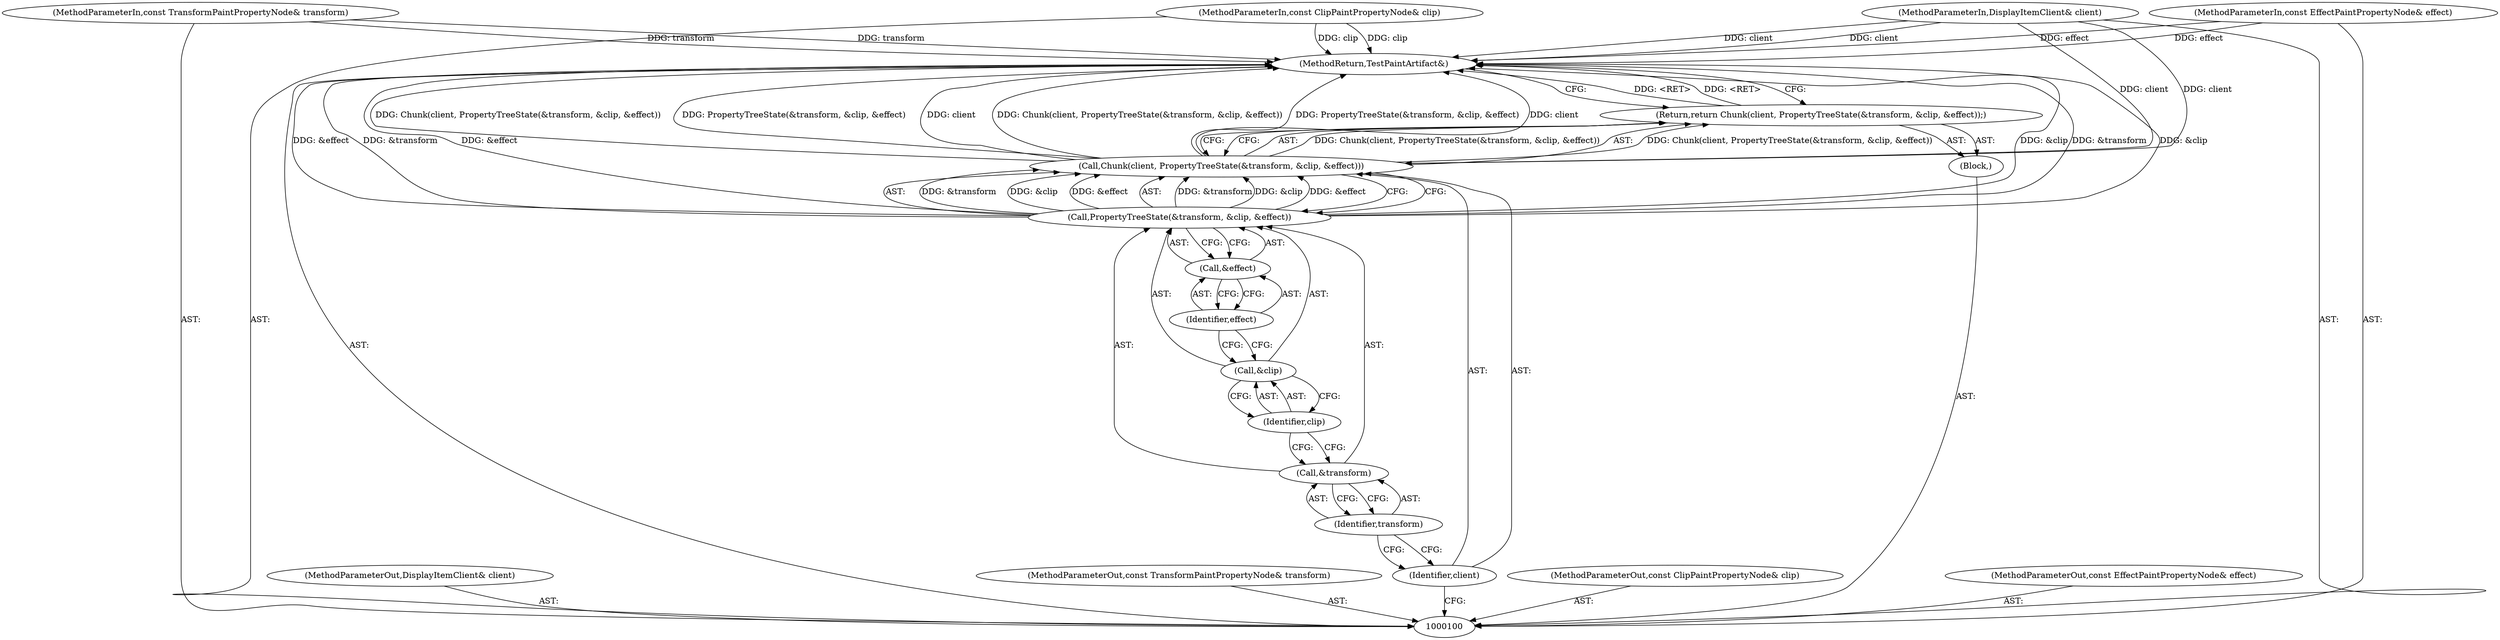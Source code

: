 digraph "0_Chrome_f911e11e7f6b5c0d6f5ee694a9871de6619889f7_56" {
"1000116" [label="(MethodReturn,TestPaintArtifact&)"];
"1000101" [label="(MethodParameterIn,DisplayItemClient& client)"];
"1000139" [label="(MethodParameterOut,DisplayItemClient& client)"];
"1000102" [label="(MethodParameterIn,const TransformPaintPropertyNode& transform)"];
"1000140" [label="(MethodParameterOut,const TransformPaintPropertyNode& transform)"];
"1000103" [label="(MethodParameterIn,const ClipPaintPropertyNode& clip)"];
"1000141" [label="(MethodParameterOut,const ClipPaintPropertyNode& clip)"];
"1000104" [label="(MethodParameterIn,const EffectPaintPropertyNode& effect)"];
"1000142" [label="(MethodParameterOut,const EffectPaintPropertyNode& effect)"];
"1000105" [label="(Block,)"];
"1000108" [label="(Identifier,client)"];
"1000106" [label="(Return,return Chunk(client, PropertyTreeState(&transform, &clip, &effect));)"];
"1000109" [label="(Call,PropertyTreeState(&transform, &clip, &effect))"];
"1000110" [label="(Call,&transform)"];
"1000111" [label="(Identifier,transform)"];
"1000112" [label="(Call,&clip)"];
"1000113" [label="(Identifier,clip)"];
"1000114" [label="(Call,&effect)"];
"1000115" [label="(Identifier,effect)"];
"1000107" [label="(Call,Chunk(client, PropertyTreeState(&transform, &clip, &effect)))"];
"1000116" -> "1000100"  [label="AST: "];
"1000116" -> "1000106"  [label="CFG: "];
"1000107" -> "1000116"  [label="DDG: client"];
"1000107" -> "1000116"  [label="DDG: Chunk(client, PropertyTreeState(&transform, &clip, &effect))"];
"1000107" -> "1000116"  [label="DDG: PropertyTreeState(&transform, &clip, &effect)"];
"1000104" -> "1000116"  [label="DDG: effect"];
"1000109" -> "1000116"  [label="DDG: &effect"];
"1000109" -> "1000116"  [label="DDG: &clip"];
"1000109" -> "1000116"  [label="DDG: &transform"];
"1000103" -> "1000116"  [label="DDG: clip"];
"1000102" -> "1000116"  [label="DDG: transform"];
"1000101" -> "1000116"  [label="DDG: client"];
"1000106" -> "1000116"  [label="DDG: <RET>"];
"1000101" -> "1000100"  [label="AST: "];
"1000101" -> "1000116"  [label="DDG: client"];
"1000101" -> "1000107"  [label="DDG: client"];
"1000139" -> "1000100"  [label="AST: "];
"1000102" -> "1000100"  [label="AST: "];
"1000102" -> "1000116"  [label="DDG: transform"];
"1000140" -> "1000100"  [label="AST: "];
"1000103" -> "1000100"  [label="AST: "];
"1000103" -> "1000116"  [label="DDG: clip"];
"1000141" -> "1000100"  [label="AST: "];
"1000104" -> "1000100"  [label="AST: "];
"1000104" -> "1000116"  [label="DDG: effect"];
"1000142" -> "1000100"  [label="AST: "];
"1000105" -> "1000100"  [label="AST: "];
"1000106" -> "1000105"  [label="AST: "];
"1000108" -> "1000107"  [label="AST: "];
"1000108" -> "1000100"  [label="CFG: "];
"1000111" -> "1000108"  [label="CFG: "];
"1000106" -> "1000105"  [label="AST: "];
"1000106" -> "1000107"  [label="CFG: "];
"1000107" -> "1000106"  [label="AST: "];
"1000116" -> "1000106"  [label="CFG: "];
"1000106" -> "1000116"  [label="DDG: <RET>"];
"1000107" -> "1000106"  [label="DDG: Chunk(client, PropertyTreeState(&transform, &clip, &effect))"];
"1000109" -> "1000107"  [label="AST: "];
"1000109" -> "1000114"  [label="CFG: "];
"1000110" -> "1000109"  [label="AST: "];
"1000112" -> "1000109"  [label="AST: "];
"1000114" -> "1000109"  [label="AST: "];
"1000107" -> "1000109"  [label="CFG: "];
"1000109" -> "1000116"  [label="DDG: &effect"];
"1000109" -> "1000116"  [label="DDG: &clip"];
"1000109" -> "1000116"  [label="DDG: &transform"];
"1000109" -> "1000107"  [label="DDG: &transform"];
"1000109" -> "1000107"  [label="DDG: &clip"];
"1000109" -> "1000107"  [label="DDG: &effect"];
"1000110" -> "1000109"  [label="AST: "];
"1000110" -> "1000111"  [label="CFG: "];
"1000111" -> "1000110"  [label="AST: "];
"1000113" -> "1000110"  [label="CFG: "];
"1000111" -> "1000110"  [label="AST: "];
"1000111" -> "1000108"  [label="CFG: "];
"1000110" -> "1000111"  [label="CFG: "];
"1000112" -> "1000109"  [label="AST: "];
"1000112" -> "1000113"  [label="CFG: "];
"1000113" -> "1000112"  [label="AST: "];
"1000115" -> "1000112"  [label="CFG: "];
"1000113" -> "1000112"  [label="AST: "];
"1000113" -> "1000110"  [label="CFG: "];
"1000112" -> "1000113"  [label="CFG: "];
"1000114" -> "1000109"  [label="AST: "];
"1000114" -> "1000115"  [label="CFG: "];
"1000115" -> "1000114"  [label="AST: "];
"1000109" -> "1000114"  [label="CFG: "];
"1000115" -> "1000114"  [label="AST: "];
"1000115" -> "1000112"  [label="CFG: "];
"1000114" -> "1000115"  [label="CFG: "];
"1000107" -> "1000106"  [label="AST: "];
"1000107" -> "1000109"  [label="CFG: "];
"1000108" -> "1000107"  [label="AST: "];
"1000109" -> "1000107"  [label="AST: "];
"1000106" -> "1000107"  [label="CFG: "];
"1000107" -> "1000116"  [label="DDG: client"];
"1000107" -> "1000116"  [label="DDG: Chunk(client, PropertyTreeState(&transform, &clip, &effect))"];
"1000107" -> "1000116"  [label="DDG: PropertyTreeState(&transform, &clip, &effect)"];
"1000107" -> "1000106"  [label="DDG: Chunk(client, PropertyTreeState(&transform, &clip, &effect))"];
"1000101" -> "1000107"  [label="DDG: client"];
"1000109" -> "1000107"  [label="DDG: &transform"];
"1000109" -> "1000107"  [label="DDG: &clip"];
"1000109" -> "1000107"  [label="DDG: &effect"];
}
